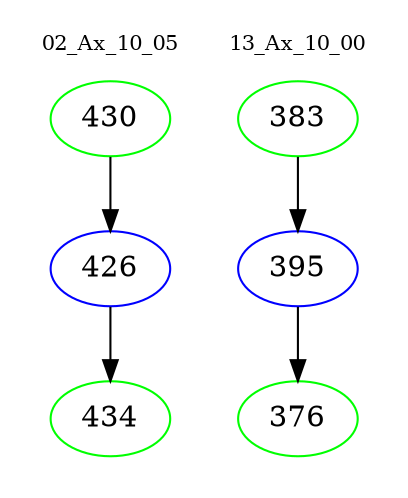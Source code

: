 digraph{
subgraph cluster_0 {
color = white
label = "02_Ax_10_05";
fontsize=10;
T0_430 [label="430", color="green"]
T0_430 -> T0_426 [color="black"]
T0_426 [label="426", color="blue"]
T0_426 -> T0_434 [color="black"]
T0_434 [label="434", color="green"]
}
subgraph cluster_1 {
color = white
label = "13_Ax_10_00";
fontsize=10;
T1_383 [label="383", color="green"]
T1_383 -> T1_395 [color="black"]
T1_395 [label="395", color="blue"]
T1_395 -> T1_376 [color="black"]
T1_376 [label="376", color="green"]
}
}
